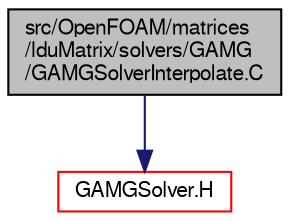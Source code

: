 digraph "src/OpenFOAM/matrices/lduMatrix/solvers/GAMG/GAMGSolverInterpolate.C"
{
  bgcolor="transparent";
  edge [fontname="FreeSans",fontsize="10",labelfontname="FreeSans",labelfontsize="10"];
  node [fontname="FreeSans",fontsize="10",shape=record];
  Node0 [label="src/OpenFOAM/matrices\l/lduMatrix/solvers/GAMG\l/GAMGSolverInterpolate.C",height=0.2,width=0.4,color="black", fillcolor="grey75", style="filled", fontcolor="black"];
  Node0 -> Node1 [color="midnightblue",fontsize="10",style="solid",fontname="FreeSans"];
  Node1 [label="GAMGSolver.H",height=0.2,width=0.4,color="red",URL="$a10886.html"];
}
